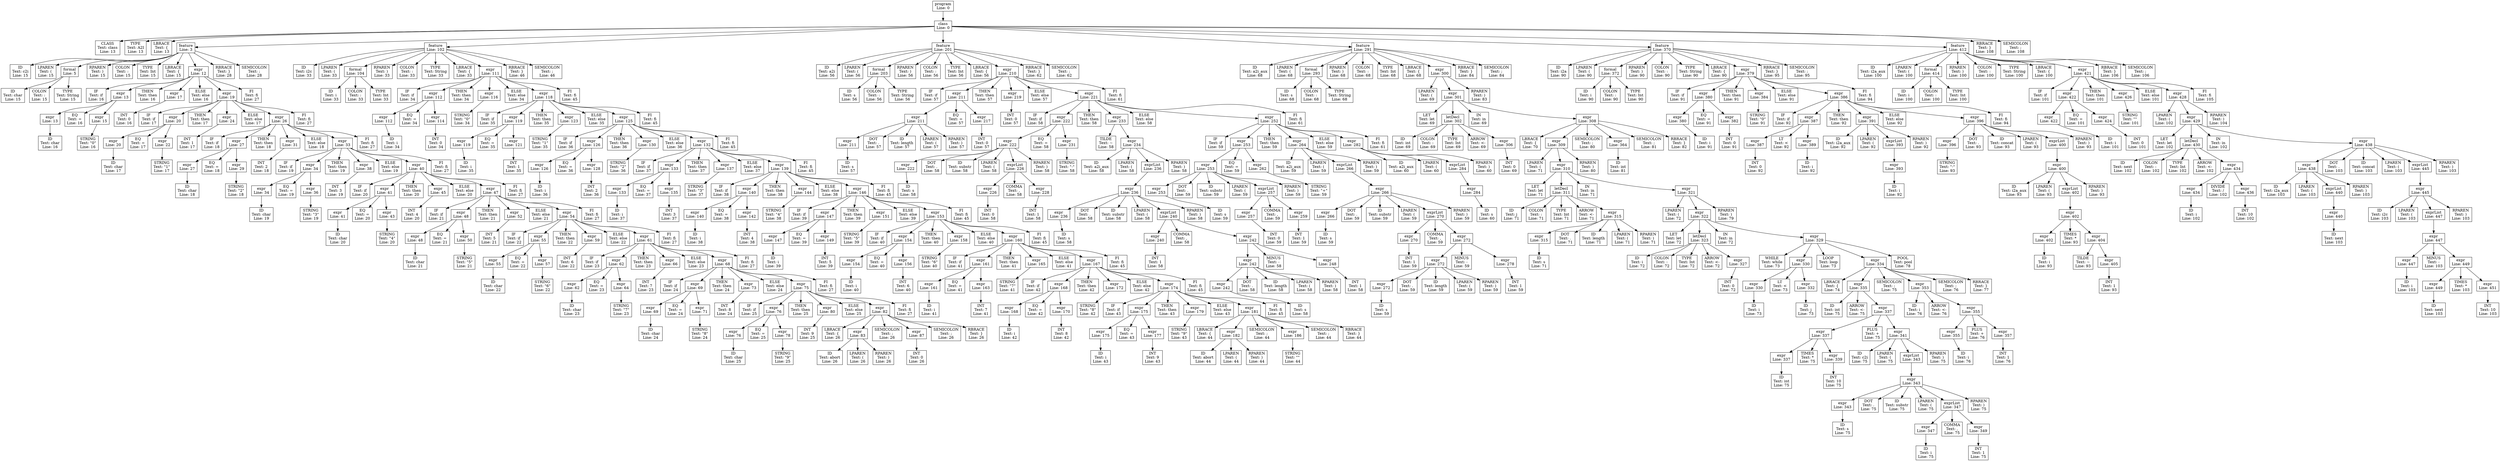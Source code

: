 digraph ParseTree {
    node [shape=box];
    0 [label="program\nLine: 0"];
    1 [label="class\nLine: 0"];
    2 [label="CLASS\nText: class\nLine: 13"];
    1 -> 2;
    3 [label="TYPE\nText: A2I\nLine: 13"];
    1 -> 3;
    4 [label="LBRACE\nText: {\nLine: 13"];
    1 -> 4;
    5 [label="feature\nLine: 3"];
    6 [label="ID\nText: c2i\nLine: 15"];
    5 -> 6;
    7 [label="LPAREN\nText: (\nLine: 15"];
    5 -> 7;
    8 [label="formal\nLine: 5"];
    9 [label="ID\nText: char\nLine: 15"];
    8 -> 9;
    10 [label="COLON\nText: :\nLine: 15"];
    8 -> 10;
    11 [label="TYPE\nText: String\nLine: 15"];
    8 -> 11;
    5 -> 8;
    12 [label="RPAREN\nText: )\nLine: 15"];
    5 -> 12;
    13 [label="COLON\nText: :\nLine: 15"];
    5 -> 13;
    14 [label="TYPE\nText: Int\nLine: 15"];
    5 -> 14;
    15 [label="LBRACE\nText: {\nLine: 15"];
    5 -> 15;
    16 [label="expr\nLine: 12"];
    17 [label="IF\nText: if\nLine: 16"];
    16 -> 17;
    18 [label="expr\nLine: 13"];
    19 [label="expr\nLine: 13"];
    20 [label="ID\nText: char\nLine: 16"];
    19 -> 20;
    18 -> 19;
    21 [label="EQ\nText: =\nLine: 16"];
    18 -> 21;
    22 [label="expr\nLine: 15"];
    23 [label="STRING\nText: \"0\"\nLine: 16"];
    22 -> 23;
    18 -> 22;
    16 -> 18;
    24 [label="THEN\nText: then\nLine: 16"];
    16 -> 24;
    25 [label="expr\nLine: 17"];
    26 [label="INT\nText: 0\nLine: 16"];
    25 -> 26;
    16 -> 25;
    27 [label="ELSE\nText: else\nLine: 16"];
    16 -> 27;
    28 [label="expr\nLine: 19"];
    29 [label="IF\nText: if\nLine: 17"];
    28 -> 29;
    30 [label="expr\nLine: 20"];
    31 [label="expr\nLine: 20"];
    32 [label="ID\nText: char\nLine: 17"];
    31 -> 32;
    30 -> 31;
    33 [label="EQ\nText: =\nLine: 17"];
    30 -> 33;
    34 [label="expr\nLine: 22"];
    35 [label="STRING\nText: \"1\"\nLine: 17"];
    34 -> 35;
    30 -> 34;
    28 -> 30;
    36 [label="THEN\nText: then\nLine: 17"];
    28 -> 36;
    37 [label="expr\nLine: 24"];
    38 [label="INT\nText: 1\nLine: 17"];
    37 -> 38;
    28 -> 37;
    39 [label="ELSE\nText: else\nLine: 17"];
    28 -> 39;
    40 [label="expr\nLine: 26"];
    41 [label="IF\nText: if\nLine: 18"];
    40 -> 41;
    42 [label="expr\nLine: 27"];
    43 [label="expr\nLine: 27"];
    44 [label="ID\nText: char\nLine: 18"];
    43 -> 44;
    42 -> 43;
    45 [label="EQ\nText: =\nLine: 18"];
    42 -> 45;
    46 [label="expr\nLine: 29"];
    47 [label="STRING\nText: \"2\"\nLine: 18"];
    46 -> 47;
    42 -> 46;
    40 -> 42;
    48 [label="THEN\nText: then\nLine: 18"];
    40 -> 48;
    49 [label="expr\nLine: 31"];
    50 [label="INT\nText: 2\nLine: 18"];
    49 -> 50;
    40 -> 49;
    51 [label="ELSE\nText: else\nLine: 18"];
    40 -> 51;
    52 [label="expr\nLine: 33"];
    53 [label="IF\nText: if\nLine: 19"];
    52 -> 53;
    54 [label="expr\nLine: 34"];
    55 [label="expr\nLine: 34"];
    56 [label="ID\nText: char\nLine: 19"];
    55 -> 56;
    54 -> 55;
    57 [label="EQ\nText: =\nLine: 19"];
    54 -> 57;
    58 [label="expr\nLine: 36"];
    59 [label="STRING\nText: \"3\"\nLine: 19"];
    58 -> 59;
    54 -> 58;
    52 -> 54;
    60 [label="THEN\nText: then\nLine: 19"];
    52 -> 60;
    61 [label="expr\nLine: 38"];
    62 [label="INT\nText: 3\nLine: 19"];
    61 -> 62;
    52 -> 61;
    63 [label="ELSE\nText: else\nLine: 19"];
    52 -> 63;
    64 [label="expr\nLine: 40"];
    65 [label="IF\nText: if\nLine: 20"];
    64 -> 65;
    66 [label="expr\nLine: 41"];
    67 [label="expr\nLine: 41"];
    68 [label="ID\nText: char\nLine: 20"];
    67 -> 68;
    66 -> 67;
    69 [label="EQ\nText: =\nLine: 20"];
    66 -> 69;
    70 [label="expr\nLine: 43"];
    71 [label="STRING\nText: \"4\"\nLine: 20"];
    70 -> 71;
    66 -> 70;
    64 -> 66;
    72 [label="THEN\nText: then\nLine: 20"];
    64 -> 72;
    73 [label="expr\nLine: 45"];
    74 [label="INT\nText: 4\nLine: 20"];
    73 -> 74;
    64 -> 73;
    75 [label="ELSE\nText: else\nLine: 20"];
    64 -> 75;
    76 [label="expr\nLine: 47"];
    77 [label="IF\nText: if\nLine: 21"];
    76 -> 77;
    78 [label="expr\nLine: 48"];
    79 [label="expr\nLine: 48"];
    80 [label="ID\nText: char\nLine: 21"];
    79 -> 80;
    78 -> 79;
    81 [label="EQ\nText: =\nLine: 21"];
    78 -> 81;
    82 [label="expr\nLine: 50"];
    83 [label="STRING\nText: \"5\"\nLine: 21"];
    82 -> 83;
    78 -> 82;
    76 -> 78;
    84 [label="THEN\nText: then\nLine: 21"];
    76 -> 84;
    85 [label="expr\nLine: 52"];
    86 [label="INT\nText: 5\nLine: 21"];
    85 -> 86;
    76 -> 85;
    87 [label="ELSE\nText: else\nLine: 21"];
    76 -> 87;
    88 [label="expr\nLine: 54"];
    89 [label="IF\nText: if\nLine: 22"];
    88 -> 89;
    90 [label="expr\nLine: 55"];
    91 [label="expr\nLine: 55"];
    92 [label="ID\nText: char\nLine: 22"];
    91 -> 92;
    90 -> 91;
    93 [label="EQ\nText: =\nLine: 22"];
    90 -> 93;
    94 [label="expr\nLine: 57"];
    95 [label="STRING\nText: \"6\"\nLine: 22"];
    94 -> 95;
    90 -> 94;
    88 -> 90;
    96 [label="THEN\nText: then\nLine: 22"];
    88 -> 96;
    97 [label="expr\nLine: 59"];
    98 [label="INT\nText: 6\nLine: 22"];
    97 -> 98;
    88 -> 97;
    99 [label="ELSE\nText: else\nLine: 22"];
    88 -> 99;
    100 [label="expr\nLine: 61"];
    101 [label="IF\nText: if\nLine: 23"];
    100 -> 101;
    102 [label="expr\nLine: 62"];
    103 [label="expr\nLine: 62"];
    104 [label="ID\nText: char\nLine: 23"];
    103 -> 104;
    102 -> 103;
    105 [label="EQ\nText: =\nLine: 23"];
    102 -> 105;
    106 [label="expr\nLine: 64"];
    107 [label="STRING\nText: \"7\"\nLine: 23"];
    106 -> 107;
    102 -> 106;
    100 -> 102;
    108 [label="THEN\nText: then\nLine: 23"];
    100 -> 108;
    109 [label="expr\nLine: 66"];
    110 [label="INT\nText: 7\nLine: 23"];
    109 -> 110;
    100 -> 109;
    111 [label="ELSE\nText: else\nLine: 23"];
    100 -> 111;
    112 [label="expr\nLine: 68"];
    113 [label="IF\nText: if\nLine: 24"];
    112 -> 113;
    114 [label="expr\nLine: 69"];
    115 [label="expr\nLine: 69"];
    116 [label="ID\nText: char\nLine: 24"];
    115 -> 116;
    114 -> 115;
    117 [label="EQ\nText: =\nLine: 24"];
    114 -> 117;
    118 [label="expr\nLine: 71"];
    119 [label="STRING\nText: \"8\"\nLine: 24"];
    118 -> 119;
    114 -> 118;
    112 -> 114;
    120 [label="THEN\nText: then\nLine: 24"];
    112 -> 120;
    121 [label="expr\nLine: 73"];
    122 [label="INT\nText: 8\nLine: 24"];
    121 -> 122;
    112 -> 121;
    123 [label="ELSE\nText: else\nLine: 24"];
    112 -> 123;
    124 [label="expr\nLine: 75"];
    125 [label="IF\nText: if\nLine: 25"];
    124 -> 125;
    126 [label="expr\nLine: 76"];
    127 [label="expr\nLine: 76"];
    128 [label="ID\nText: char\nLine: 25"];
    127 -> 128;
    126 -> 127;
    129 [label="EQ\nText: =\nLine: 25"];
    126 -> 129;
    130 [label="expr\nLine: 78"];
    131 [label="STRING\nText: \"9\"\nLine: 25"];
    130 -> 131;
    126 -> 130;
    124 -> 126;
    132 [label="THEN\nText: then\nLine: 25"];
    124 -> 132;
    133 [label="expr\nLine: 80"];
    134 [label="INT\nText: 9\nLine: 25"];
    133 -> 134;
    124 -> 133;
    135 [label="ELSE\nText: else\nLine: 25"];
    124 -> 135;
    136 [label="expr\nLine: 82"];
    137 [label="LBRACE\nText: {\nLine: 26"];
    136 -> 137;
    138 [label="expr\nLine: 83"];
    139 [label="ID\nText: abort\nLine: 26"];
    138 -> 139;
    140 [label="LPAREN\nText: (\nLine: 26"];
    138 -> 140;
    141 [label="RPAREN\nText: )\nLine: 26"];
    138 -> 141;
    136 -> 138;
    142 [label="SEMICOLON\nText: ;\nLine: 26"];
    136 -> 142;
    143 [label="expr\nLine: 87"];
    144 [label="INT\nText: 0\nLine: 26"];
    143 -> 144;
    136 -> 143;
    145 [label="SEMICOLON\nText: ;\nLine: 26"];
    136 -> 145;
    146 [label="RBRACE\nText: }\nLine: 26"];
    136 -> 146;
    124 -> 136;
    147 [label="FI\nText: fi\nLine: 27"];
    124 -> 147;
    112 -> 124;
    148 [label="FI\nText: fi\nLine: 27"];
    112 -> 148;
    100 -> 112;
    149 [label="FI\nText: fi\nLine: 27"];
    100 -> 149;
    88 -> 100;
    150 [label="FI\nText: fi\nLine: 27"];
    88 -> 150;
    76 -> 88;
    151 [label="FI\nText: fi\nLine: 27"];
    76 -> 151;
    64 -> 76;
    152 [label="FI\nText: fi\nLine: 27"];
    64 -> 152;
    52 -> 64;
    153 [label="FI\nText: fi\nLine: 27"];
    52 -> 153;
    40 -> 52;
    154 [label="FI\nText: fi\nLine: 27"];
    40 -> 154;
    28 -> 40;
    155 [label="FI\nText: fi\nLine: 27"];
    28 -> 155;
    16 -> 28;
    156 [label="FI\nText: fi\nLine: 27"];
    16 -> 156;
    5 -> 16;
    157 [label="RBRACE\nText: }\nLine: 28"];
    5 -> 157;
    158 [label="SEMICOLON\nText: ;\nLine: 28"];
    5 -> 158;
    1 -> 5;
    159 [label="feature\nLine: 102"];
    160 [label="ID\nText: i2c\nLine: 33"];
    159 -> 160;
    161 [label="LPAREN\nText: (\nLine: 33"];
    159 -> 161;
    162 [label="formal\nLine: 104"];
    163 [label="ID\nText: i\nLine: 33"];
    162 -> 163;
    164 [label="COLON\nText: :\nLine: 33"];
    162 -> 164;
    165 [label="TYPE\nText: Int\nLine: 33"];
    162 -> 165;
    159 -> 162;
    166 [label="RPAREN\nText: )\nLine: 33"];
    159 -> 166;
    167 [label="COLON\nText: :\nLine: 33"];
    159 -> 167;
    168 [label="TYPE\nText: String\nLine: 33"];
    159 -> 168;
    169 [label="LBRACE\nText: {\nLine: 33"];
    159 -> 169;
    170 [label="expr\nLine: 111"];
    171 [label="IF\nText: if\nLine: 34"];
    170 -> 171;
    172 [label="expr\nLine: 112"];
    173 [label="expr\nLine: 112"];
    174 [label="ID\nText: i\nLine: 34"];
    173 -> 174;
    172 -> 173;
    175 [label="EQ\nText: =\nLine: 34"];
    172 -> 175;
    176 [label="expr\nLine: 114"];
    177 [label="INT\nText: 0\nLine: 34"];
    176 -> 177;
    172 -> 176;
    170 -> 172;
    178 [label="THEN\nText: then\nLine: 34"];
    170 -> 178;
    179 [label="expr\nLine: 116"];
    180 [label="STRING\nText: \"0\"\nLine: 34"];
    179 -> 180;
    170 -> 179;
    181 [label="ELSE\nText: else\nLine: 34"];
    170 -> 181;
    182 [label="expr\nLine: 118"];
    183 [label="IF\nText: if\nLine: 35"];
    182 -> 183;
    184 [label="expr\nLine: 119"];
    185 [label="expr\nLine: 119"];
    186 [label="ID\nText: i\nLine: 35"];
    185 -> 186;
    184 -> 185;
    187 [label="EQ\nText: =\nLine: 35"];
    184 -> 187;
    188 [label="expr\nLine: 121"];
    189 [label="INT\nText: 1\nLine: 35"];
    188 -> 189;
    184 -> 188;
    182 -> 184;
    190 [label="THEN\nText: then\nLine: 35"];
    182 -> 190;
    191 [label="expr\nLine: 123"];
    192 [label="STRING\nText: \"1\"\nLine: 35"];
    191 -> 192;
    182 -> 191;
    193 [label="ELSE\nText: else\nLine: 35"];
    182 -> 193;
    194 [label="expr\nLine: 125"];
    195 [label="IF\nText: if\nLine: 36"];
    194 -> 195;
    196 [label="expr\nLine: 126"];
    197 [label="expr\nLine: 126"];
    198 [label="ID\nText: i\nLine: 36"];
    197 -> 198;
    196 -> 197;
    199 [label="EQ\nText: =\nLine: 36"];
    196 -> 199;
    200 [label="expr\nLine: 128"];
    201 [label="INT\nText: 2\nLine: 36"];
    200 -> 201;
    196 -> 200;
    194 -> 196;
    202 [label="THEN\nText: then\nLine: 36"];
    194 -> 202;
    203 [label="expr\nLine: 130"];
    204 [label="STRING\nText: \"2\"\nLine: 36"];
    203 -> 204;
    194 -> 203;
    205 [label="ELSE\nText: else\nLine: 36"];
    194 -> 205;
    206 [label="expr\nLine: 132"];
    207 [label="IF\nText: if\nLine: 37"];
    206 -> 207;
    208 [label="expr\nLine: 133"];
    209 [label="expr\nLine: 133"];
    210 [label="ID\nText: i\nLine: 37"];
    209 -> 210;
    208 -> 209;
    211 [label="EQ\nText: =\nLine: 37"];
    208 -> 211;
    212 [label="expr\nLine: 135"];
    213 [label="INT\nText: 3\nLine: 37"];
    212 -> 213;
    208 -> 212;
    206 -> 208;
    214 [label="THEN\nText: then\nLine: 37"];
    206 -> 214;
    215 [label="expr\nLine: 137"];
    216 [label="STRING\nText: \"3\"\nLine: 37"];
    215 -> 216;
    206 -> 215;
    217 [label="ELSE\nText: else\nLine: 37"];
    206 -> 217;
    218 [label="expr\nLine: 139"];
    219 [label="IF\nText: if\nLine: 38"];
    218 -> 219;
    220 [label="expr\nLine: 140"];
    221 [label="expr\nLine: 140"];
    222 [label="ID\nText: i\nLine: 38"];
    221 -> 222;
    220 -> 221;
    223 [label="EQ\nText: =\nLine: 38"];
    220 -> 223;
    224 [label="expr\nLine: 142"];
    225 [label="INT\nText: 4\nLine: 38"];
    224 -> 225;
    220 -> 224;
    218 -> 220;
    226 [label="THEN\nText: then\nLine: 38"];
    218 -> 226;
    227 [label="expr\nLine: 144"];
    228 [label="STRING\nText: \"4\"\nLine: 38"];
    227 -> 228;
    218 -> 227;
    229 [label="ELSE\nText: else\nLine: 38"];
    218 -> 229;
    230 [label="expr\nLine: 146"];
    231 [label="IF\nText: if\nLine: 39"];
    230 -> 231;
    232 [label="expr\nLine: 147"];
    233 [label="expr\nLine: 147"];
    234 [label="ID\nText: i\nLine: 39"];
    233 -> 234;
    232 -> 233;
    235 [label="EQ\nText: =\nLine: 39"];
    232 -> 235;
    236 [label="expr\nLine: 149"];
    237 [label="INT\nText: 5\nLine: 39"];
    236 -> 237;
    232 -> 236;
    230 -> 232;
    238 [label="THEN\nText: then\nLine: 39"];
    230 -> 238;
    239 [label="expr\nLine: 151"];
    240 [label="STRING\nText: \"5\"\nLine: 39"];
    239 -> 240;
    230 -> 239;
    241 [label="ELSE\nText: else\nLine: 39"];
    230 -> 241;
    242 [label="expr\nLine: 153"];
    243 [label="IF\nText: if\nLine: 40"];
    242 -> 243;
    244 [label="expr\nLine: 154"];
    245 [label="expr\nLine: 154"];
    246 [label="ID\nText: i\nLine: 40"];
    245 -> 246;
    244 -> 245;
    247 [label="EQ\nText: =\nLine: 40"];
    244 -> 247;
    248 [label="expr\nLine: 156"];
    249 [label="INT\nText: 6\nLine: 40"];
    248 -> 249;
    244 -> 248;
    242 -> 244;
    250 [label="THEN\nText: then\nLine: 40"];
    242 -> 250;
    251 [label="expr\nLine: 158"];
    252 [label="STRING\nText: \"6\"\nLine: 40"];
    251 -> 252;
    242 -> 251;
    253 [label="ELSE\nText: else\nLine: 40"];
    242 -> 253;
    254 [label="expr\nLine: 160"];
    255 [label="IF\nText: if\nLine: 41"];
    254 -> 255;
    256 [label="expr\nLine: 161"];
    257 [label="expr\nLine: 161"];
    258 [label="ID\nText: i\nLine: 41"];
    257 -> 258;
    256 -> 257;
    259 [label="EQ\nText: =\nLine: 41"];
    256 -> 259;
    260 [label="expr\nLine: 163"];
    261 [label="INT\nText: 7\nLine: 41"];
    260 -> 261;
    256 -> 260;
    254 -> 256;
    262 [label="THEN\nText: then\nLine: 41"];
    254 -> 262;
    263 [label="expr\nLine: 165"];
    264 [label="STRING\nText: \"7\"\nLine: 41"];
    263 -> 264;
    254 -> 263;
    265 [label="ELSE\nText: else\nLine: 41"];
    254 -> 265;
    266 [label="expr\nLine: 167"];
    267 [label="IF\nText: if\nLine: 42"];
    266 -> 267;
    268 [label="expr\nLine: 168"];
    269 [label="expr\nLine: 168"];
    270 [label="ID\nText: i\nLine: 42"];
    269 -> 270;
    268 -> 269;
    271 [label="EQ\nText: =\nLine: 42"];
    268 -> 271;
    272 [label="expr\nLine: 170"];
    273 [label="INT\nText: 8\nLine: 42"];
    272 -> 273;
    268 -> 272;
    266 -> 268;
    274 [label="THEN\nText: then\nLine: 42"];
    266 -> 274;
    275 [label="expr\nLine: 172"];
    276 [label="STRING\nText: \"8\"\nLine: 42"];
    275 -> 276;
    266 -> 275;
    277 [label="ELSE\nText: else\nLine: 42"];
    266 -> 277;
    278 [label="expr\nLine: 174"];
    279 [label="IF\nText: if\nLine: 43"];
    278 -> 279;
    280 [label="expr\nLine: 175"];
    281 [label="expr\nLine: 175"];
    282 [label="ID\nText: i\nLine: 43"];
    281 -> 282;
    280 -> 281;
    283 [label="EQ\nText: =\nLine: 43"];
    280 -> 283;
    284 [label="expr\nLine: 177"];
    285 [label="INT\nText: 9\nLine: 43"];
    284 -> 285;
    280 -> 284;
    278 -> 280;
    286 [label="THEN\nText: then\nLine: 43"];
    278 -> 286;
    287 [label="expr\nLine: 179"];
    288 [label="STRING\nText: \"9\"\nLine: 43"];
    287 -> 288;
    278 -> 287;
    289 [label="ELSE\nText: else\nLine: 43"];
    278 -> 289;
    290 [label="expr\nLine: 181"];
    291 [label="LBRACE\nText: {\nLine: 44"];
    290 -> 291;
    292 [label="expr\nLine: 182"];
    293 [label="ID\nText: abort\nLine: 44"];
    292 -> 293;
    294 [label="LPAREN\nText: (\nLine: 44"];
    292 -> 294;
    295 [label="RPAREN\nText: )\nLine: 44"];
    292 -> 295;
    290 -> 292;
    296 [label="SEMICOLON\nText: ;\nLine: 44"];
    290 -> 296;
    297 [label="expr\nLine: 186"];
    298 [label="STRING\nText: \"\"\nLine: 44"];
    297 -> 298;
    290 -> 297;
    299 [label="SEMICOLON\nText: ;\nLine: 44"];
    290 -> 299;
    300 [label="RBRACE\nText: }\nLine: 44"];
    290 -> 300;
    278 -> 290;
    301 [label="FI\nText: fi\nLine: 45"];
    278 -> 301;
    266 -> 278;
    302 [label="FI\nText: fi\nLine: 45"];
    266 -> 302;
    254 -> 266;
    303 [label="FI\nText: fi\nLine: 45"];
    254 -> 303;
    242 -> 254;
    304 [label="FI\nText: fi\nLine: 45"];
    242 -> 304;
    230 -> 242;
    305 [label="FI\nText: fi\nLine: 45"];
    230 -> 305;
    218 -> 230;
    306 [label="FI\nText: fi\nLine: 45"];
    218 -> 306;
    206 -> 218;
    307 [label="FI\nText: fi\nLine: 45"];
    206 -> 307;
    194 -> 206;
    308 [label="FI\nText: fi\nLine: 45"];
    194 -> 308;
    182 -> 194;
    309 [label="FI\nText: fi\nLine: 45"];
    182 -> 309;
    170 -> 182;
    310 [label="FI\nText: fi\nLine: 45"];
    170 -> 310;
    159 -> 170;
    311 [label="RBRACE\nText: }\nLine: 46"];
    159 -> 311;
    312 [label="SEMICOLON\nText: ;\nLine: 46"];
    159 -> 312;
    1 -> 159;
    313 [label="feature\nLine: 201"];
    314 [label="ID\nText: a2i\nLine: 56"];
    313 -> 314;
    315 [label="LPAREN\nText: (\nLine: 56"];
    313 -> 315;
    316 [label="formal\nLine: 203"];
    317 [label="ID\nText: s\nLine: 56"];
    316 -> 317;
    318 [label="COLON\nText: :\nLine: 56"];
    316 -> 318;
    319 [label="TYPE\nText: String\nLine: 56"];
    316 -> 319;
    313 -> 316;
    320 [label="RPAREN\nText: )\nLine: 56"];
    313 -> 320;
    321 [label="COLON\nText: :\nLine: 56"];
    313 -> 321;
    322 [label="TYPE\nText: Int\nLine: 56"];
    313 -> 322;
    323 [label="LBRACE\nText: {\nLine: 56"];
    313 -> 323;
    324 [label="expr\nLine: 210"];
    325 [label="IF\nText: if\nLine: 57"];
    324 -> 325;
    326 [label="expr\nLine: 211"];
    327 [label="expr\nLine: 211"];
    328 [label="expr\nLine: 211"];
    329 [label="ID\nText: s\nLine: 57"];
    328 -> 329;
    327 -> 328;
    330 [label="DOT\nText: .\nLine: 57"];
    327 -> 330;
    331 [label="ID\nText: length\nLine: 57"];
    327 -> 331;
    332 [label="LPAREN\nText: (\nLine: 57"];
    327 -> 332;
    333 [label="RPAREN\nText: )\nLine: 57"];
    327 -> 333;
    326 -> 327;
    334 [label="EQ\nText: =\nLine: 57"];
    326 -> 334;
    335 [label="expr\nLine: 217"];
    336 [label="INT\nText: 0\nLine: 57"];
    335 -> 336;
    326 -> 335;
    324 -> 326;
    337 [label="THEN\nText: then\nLine: 57"];
    324 -> 337;
    338 [label="expr\nLine: 219"];
    339 [label="INT\nText: 0\nLine: 57"];
    338 -> 339;
    324 -> 338;
    340 [label="ELSE\nText: else\nLine: 57"];
    324 -> 340;
    341 [label="expr\nLine: 221"];
    342 [label="IF\nText: if\nLine: 58"];
    341 -> 342;
    343 [label="expr\nLine: 222"];
    344 [label="expr\nLine: 222"];
    345 [label="expr\nLine: 222"];
    346 [label="ID\nText: s\nLine: 58"];
    345 -> 346;
    344 -> 345;
    347 [label="DOT\nText: .\nLine: 58"];
    344 -> 347;
    348 [label="ID\nText: substr\nLine: 58"];
    344 -> 348;
    349 [label="LPAREN\nText: (\nLine: 58"];
    344 -> 349;
    350 [label="exprList\nLine: 226"];
    351 [label="expr\nLine: 226"];
    352 [label="INT\nText: 0\nLine: 58"];
    351 -> 352;
    350 -> 351;
    353 [label="COMMA\nText: ,\nLine: 58"];
    350 -> 353;
    354 [label="expr\nLine: 228"];
    355 [label="INT\nText: 1\nLine: 58"];
    354 -> 355;
    350 -> 354;
    344 -> 350;
    356 [label="RPAREN\nText: )\nLine: 58"];
    344 -> 356;
    343 -> 344;
    357 [label="EQ\nText: =\nLine: 58"];
    343 -> 357;
    358 [label="expr\nLine: 231"];
    359 [label="STRING\nText: \"-\"\nLine: 58"];
    358 -> 359;
    343 -> 358;
    341 -> 343;
    360 [label="THEN\nText: then\nLine: 58"];
    341 -> 360;
    361 [label="expr\nLine: 233"];
    362 [label="TILDE\nText: ~\nLine: 58"];
    361 -> 362;
    363 [label="expr\nLine: 234"];
    364 [label="ID\nText: a2i_aux\nLine: 58"];
    363 -> 364;
    365 [label="LPAREN\nText: (\nLine: 58"];
    363 -> 365;
    366 [label="exprList\nLine: 236"];
    367 [label="expr\nLine: 236"];
    368 [label="expr\nLine: 236"];
    369 [label="ID\nText: s\nLine: 58"];
    368 -> 369;
    367 -> 368;
    370 [label="DOT\nText: .\nLine: 58"];
    367 -> 370;
    371 [label="ID\nText: substr\nLine: 58"];
    367 -> 371;
    372 [label="LPAREN\nText: (\nLine: 58"];
    367 -> 372;
    373 [label="exprList\nLine: 240"];
    374 [label="expr\nLine: 240"];
    375 [label="INT\nText: 1\nLine: 58"];
    374 -> 375;
    373 -> 374;
    376 [label="COMMA\nText: ,\nLine: 58"];
    373 -> 376;
    377 [label="expr\nLine: 242"];
    378 [label="expr\nLine: 242"];
    379 [label="expr\nLine: 242"];
    380 [label="ID\nText: s\nLine: 58"];
    379 -> 380;
    378 -> 379;
    381 [label="DOT\nText: .\nLine: 58"];
    378 -> 381;
    382 [label="ID\nText: length\nLine: 58"];
    378 -> 382;
    383 [label="LPAREN\nText: (\nLine: 58"];
    378 -> 383;
    384 [label="RPAREN\nText: )\nLine: 58"];
    378 -> 384;
    377 -> 378;
    385 [label="MINUS\nText: -\nLine: 58"];
    377 -> 385;
    386 [label="expr\nLine: 248"];
    387 [label="INT\nText: 1\nLine: 58"];
    386 -> 387;
    377 -> 386;
    373 -> 377;
    367 -> 373;
    388 [label="RPAREN\nText: )\nLine: 58"];
    367 -> 388;
    366 -> 367;
    363 -> 366;
    389 [label="RPAREN\nText: )\nLine: 58"];
    363 -> 389;
    361 -> 363;
    341 -> 361;
    390 [label="ELSE\nText: else\nLine: 58"];
    341 -> 390;
    391 [label="expr\nLine: 252"];
    392 [label="IF\nText: if\nLine: 59"];
    391 -> 392;
    393 [label="expr\nLine: 253"];
    394 [label="expr\nLine: 253"];
    395 [label="expr\nLine: 253"];
    396 [label="ID\nText: s\nLine: 59"];
    395 -> 396;
    394 -> 395;
    397 [label="DOT\nText: .\nLine: 59"];
    394 -> 397;
    398 [label="ID\nText: substr\nLine: 59"];
    394 -> 398;
    399 [label="LPAREN\nText: (\nLine: 59"];
    394 -> 399;
    400 [label="exprList\nLine: 257"];
    401 [label="expr\nLine: 257"];
    402 [label="INT\nText: 0\nLine: 59"];
    401 -> 402;
    400 -> 401;
    403 [label="COMMA\nText: ,\nLine: 59"];
    400 -> 403;
    404 [label="expr\nLine: 259"];
    405 [label="INT\nText: 1\nLine: 59"];
    404 -> 405;
    400 -> 404;
    394 -> 400;
    406 [label="RPAREN\nText: )\nLine: 59"];
    394 -> 406;
    393 -> 394;
    407 [label="EQ\nText: =\nLine: 59"];
    393 -> 407;
    408 [label="expr\nLine: 262"];
    409 [label="STRING\nText: \"+\"\nLine: 59"];
    408 -> 409;
    393 -> 408;
    391 -> 393;
    410 [label="THEN\nText: then\nLine: 59"];
    391 -> 410;
    411 [label="expr\nLine: 264"];
    412 [label="ID\nText: a2i_aux\nLine: 59"];
    411 -> 412;
    413 [label="LPAREN\nText: (\nLine: 59"];
    411 -> 413;
    414 [label="exprList\nLine: 266"];
    415 [label="expr\nLine: 266"];
    416 [label="expr\nLine: 266"];
    417 [label="ID\nText: s\nLine: 59"];
    416 -> 417;
    415 -> 416;
    418 [label="DOT\nText: .\nLine: 59"];
    415 -> 418;
    419 [label="ID\nText: substr\nLine: 59"];
    415 -> 419;
    420 [label="LPAREN\nText: (\nLine: 59"];
    415 -> 420;
    421 [label="exprList\nLine: 270"];
    422 [label="expr\nLine: 270"];
    423 [label="INT\nText: 1\nLine: 59"];
    422 -> 423;
    421 -> 422;
    424 [label="COMMA\nText: ,\nLine: 59"];
    421 -> 424;
    425 [label="expr\nLine: 272"];
    426 [label="expr\nLine: 272"];
    427 [label="expr\nLine: 272"];
    428 [label="ID\nText: s\nLine: 59"];
    427 -> 428;
    426 -> 427;
    429 [label="DOT\nText: .\nLine: 59"];
    426 -> 429;
    430 [label="ID\nText: length\nLine: 59"];
    426 -> 430;
    431 [label="LPAREN\nText: (\nLine: 59"];
    426 -> 431;
    432 [label="RPAREN\nText: )\nLine: 59"];
    426 -> 432;
    425 -> 426;
    433 [label="MINUS\nText: -\nLine: 59"];
    425 -> 433;
    434 [label="expr\nLine: 278"];
    435 [label="INT\nText: 1\nLine: 59"];
    434 -> 435;
    425 -> 434;
    421 -> 425;
    415 -> 421;
    436 [label="RPAREN\nText: )\nLine: 59"];
    415 -> 436;
    414 -> 415;
    411 -> 414;
    437 [label="RPAREN\nText: )\nLine: 59"];
    411 -> 437;
    391 -> 411;
    438 [label="ELSE\nText: else\nLine: 59"];
    391 -> 438;
    439 [label="expr\nLine: 282"];
    440 [label="ID\nText: a2i_aux\nLine: 60"];
    439 -> 440;
    441 [label="LPAREN\nText: (\nLine: 60"];
    439 -> 441;
    442 [label="exprList\nLine: 284"];
    443 [label="expr\nLine: 284"];
    444 [label="ID\nText: s\nLine: 60"];
    443 -> 444;
    442 -> 443;
    439 -> 442;
    445 [label="RPAREN\nText: )\nLine: 60"];
    439 -> 445;
    391 -> 439;
    446 [label="FI\nText: fi\nLine: 61"];
    391 -> 446;
    341 -> 391;
    447 [label="FI\nText: fi\nLine: 61"];
    341 -> 447;
    324 -> 341;
    448 [label="FI\nText: fi\nLine: 61"];
    324 -> 448;
    313 -> 324;
    449 [label="RBRACE\nText: }\nLine: 62"];
    313 -> 449;
    450 [label="SEMICOLON\nText: ;\nLine: 62"];
    313 -> 450;
    1 -> 313;
    451 [label="feature\nLine: 291"];
    452 [label="ID\nText: a2i_aux\nLine: 68"];
    451 -> 452;
    453 [label="LPAREN\nText: (\nLine: 68"];
    451 -> 453;
    454 [label="formal\nLine: 293"];
    455 [label="ID\nText: s\nLine: 68"];
    454 -> 455;
    456 [label="COLON\nText: :\nLine: 68"];
    454 -> 456;
    457 [label="TYPE\nText: String\nLine: 68"];
    454 -> 457;
    451 -> 454;
    458 [label="RPAREN\nText: )\nLine: 68"];
    451 -> 458;
    459 [label="COLON\nText: :\nLine: 68"];
    451 -> 459;
    460 [label="TYPE\nText: Int\nLine: 68"];
    451 -> 460;
    461 [label="LBRACE\nText: {\nLine: 68"];
    451 -> 461;
    462 [label="expr\nLine: 300"];
    463 [label="LPAREN\nText: (\nLine: 69"];
    462 -> 463;
    464 [label="expr\nLine: 301"];
    465 [label="LET\nText: let\nLine: 69"];
    464 -> 465;
    466 [label="letDecl\nLine: 302"];
    467 [label="ID\nText: int\nLine: 69"];
    466 -> 467;
    468 [label="COLON\nText: :\nLine: 69"];
    466 -> 468;
    469 [label="TYPE\nText: Int\nLine: 69"];
    466 -> 469;
    470 [label="ARROW\nText: <-\nLine: 69"];
    466 -> 470;
    471 [label="expr\nLine: 306"];
    472 [label="INT\nText: 0\nLine: 69"];
    471 -> 472;
    466 -> 471;
    464 -> 466;
    473 [label="IN\nText: in\nLine: 69"];
    464 -> 473;
    474 [label="expr\nLine: 308"];
    475 [label="LBRACE\nText: {\nLine: 70"];
    474 -> 475;
    476 [label="expr\nLine: 309"];
    477 [label="LPAREN\nText: (\nLine: 71"];
    476 -> 477;
    478 [label="expr\nLine: 310"];
    479 [label="LET\nText: let\nLine: 71"];
    478 -> 479;
    480 [label="letDecl\nLine: 311"];
    481 [label="ID\nText: j\nLine: 71"];
    480 -> 481;
    482 [label="COLON\nText: :\nLine: 71"];
    480 -> 482;
    483 [label="TYPE\nText: Int\nLine: 71"];
    480 -> 483;
    484 [label="ARROW\nText: <-\nLine: 71"];
    480 -> 484;
    485 [label="expr\nLine: 315"];
    486 [label="expr\nLine: 315"];
    487 [label="ID\nText: s\nLine: 71"];
    486 -> 487;
    485 -> 486;
    488 [label="DOT\nText: .\nLine: 71"];
    485 -> 488;
    489 [label="ID\nText: length\nLine: 71"];
    485 -> 489;
    490 [label="LPAREN\nText: (\nLine: 71"];
    485 -> 490;
    491 [label="RPAREN\nText: )\nLine: 71"];
    485 -> 491;
    480 -> 485;
    478 -> 480;
    492 [label="IN\nText: in\nLine: 71"];
    478 -> 492;
    493 [label="expr\nLine: 321"];
    494 [label="LPAREN\nText: (\nLine: 72"];
    493 -> 494;
    495 [label="expr\nLine: 322"];
    496 [label="LET\nText: let\nLine: 72"];
    495 -> 496;
    497 [label="letDecl\nLine: 323"];
    498 [label="ID\nText: i\nLine: 72"];
    497 -> 498;
    499 [label="COLON\nText: :\nLine: 72"];
    497 -> 499;
    500 [label="TYPE\nText: Int\nLine: 72"];
    497 -> 500;
    501 [label="ARROW\nText: <-\nLine: 72"];
    497 -> 501;
    502 [label="expr\nLine: 327"];
    503 [label="INT\nText: 0\nLine: 72"];
    502 -> 503;
    497 -> 502;
    495 -> 497;
    504 [label="IN\nText: in\nLine: 72"];
    495 -> 504;
    505 [label="expr\nLine: 329"];
    506 [label="WHILE\nText: while\nLine: 73"];
    505 -> 506;
    507 [label="expr\nLine: 330"];
    508 [label="expr\nLine: 330"];
    509 [label="ID\nText: i\nLine: 73"];
    508 -> 509;
    507 -> 508;
    510 [label="LT\nText: <\nLine: 73"];
    507 -> 510;
    511 [label="expr\nLine: 332"];
    512 [label="ID\nText: j\nLine: 73"];
    511 -> 512;
    507 -> 511;
    505 -> 507;
    513 [label="LOOP\nText: loop\nLine: 73"];
    505 -> 513;
    514 [label="expr\nLine: 334"];
    515 [label="LBRACE\nText: {\nLine: 74"];
    514 -> 515;
    516 [label="expr\nLine: 335"];
    517 [label="ID\nText: int\nLine: 75"];
    516 -> 517;
    518 [label="ARROW\nText: <-\nLine: 75"];
    516 -> 518;
    519 [label="expr\nLine: 337"];
    520 [label="expr\nLine: 337"];
    521 [label="expr\nLine: 337"];
    522 [label="ID\nText: int\nLine: 75"];
    521 -> 522;
    520 -> 521;
    523 [label="TIMES\nText: *\nLine: 75"];
    520 -> 523;
    524 [label="expr\nLine: 339"];
    525 [label="INT\nText: 10\nLine: 75"];
    524 -> 525;
    520 -> 524;
    519 -> 520;
    526 [label="PLUS\nText: +\nLine: 75"];
    519 -> 526;
    527 [label="expr\nLine: 341"];
    528 [label="ID\nText: c2i\nLine: 75"];
    527 -> 528;
    529 [label="LPAREN\nText: (\nLine: 75"];
    527 -> 529;
    530 [label="exprList\nLine: 343"];
    531 [label="expr\nLine: 343"];
    532 [label="expr\nLine: 343"];
    533 [label="ID\nText: s\nLine: 75"];
    532 -> 533;
    531 -> 532;
    534 [label="DOT\nText: .\nLine: 75"];
    531 -> 534;
    535 [label="ID\nText: substr\nLine: 75"];
    531 -> 535;
    536 [label="LPAREN\nText: (\nLine: 75"];
    531 -> 536;
    537 [label="exprList\nLine: 347"];
    538 [label="expr\nLine: 347"];
    539 [label="ID\nText: i\nLine: 75"];
    538 -> 539;
    537 -> 538;
    540 [label="COMMA\nText: ,\nLine: 75"];
    537 -> 540;
    541 [label="expr\nLine: 349"];
    542 [label="INT\nText: 1\nLine: 75"];
    541 -> 542;
    537 -> 541;
    531 -> 537;
    543 [label="RPAREN\nText: )\nLine: 75"];
    531 -> 543;
    530 -> 531;
    527 -> 530;
    544 [label="RPAREN\nText: )\nLine: 75"];
    527 -> 544;
    519 -> 527;
    516 -> 519;
    514 -> 516;
    545 [label="SEMICOLON\nText: ;\nLine: 75"];
    514 -> 545;
    546 [label="expr\nLine: 353"];
    547 [label="ID\nText: i\nLine: 76"];
    546 -> 547;
    548 [label="ARROW\nText: <-\nLine: 76"];
    546 -> 548;
    549 [label="expr\nLine: 355"];
    550 [label="expr\nLine: 355"];
    551 [label="ID\nText: i\nLine: 76"];
    550 -> 551;
    549 -> 550;
    552 [label="PLUS\nText: +\nLine: 76"];
    549 -> 552;
    553 [label="expr\nLine: 357"];
    554 [label="INT\nText: 1\nLine: 76"];
    553 -> 554;
    549 -> 553;
    546 -> 549;
    514 -> 546;
    555 [label="SEMICOLON\nText: ;\nLine: 76"];
    514 -> 555;
    556 [label="RBRACE\nText: }\nLine: 77"];
    514 -> 556;
    505 -> 514;
    557 [label="POOL\nText: pool\nLine: 78"];
    505 -> 557;
    495 -> 505;
    493 -> 495;
    558 [label="RPAREN\nText: )\nLine: 79"];
    493 -> 558;
    478 -> 493;
    476 -> 478;
    559 [label="RPAREN\nText: )\nLine: 80"];
    476 -> 559;
    474 -> 476;
    560 [label="SEMICOLON\nText: ;\nLine: 80"];
    474 -> 560;
    561 [label="expr\nLine: 364"];
    562 [label="ID\nText: int\nLine: 81"];
    561 -> 562;
    474 -> 561;
    563 [label="SEMICOLON\nText: ;\nLine: 81"];
    474 -> 563;
    564 [label="RBRACE\nText: }\nLine: 82"];
    474 -> 564;
    464 -> 474;
    462 -> 464;
    565 [label="RPAREN\nText: )\nLine: 83"];
    462 -> 565;
    451 -> 462;
    566 [label="RBRACE\nText: }\nLine: 84"];
    451 -> 566;
    567 [label="SEMICOLON\nText: ;\nLine: 84"];
    451 -> 567;
    1 -> 451;
    568 [label="feature\nLine: 370"];
    569 [label="ID\nText: i2a\nLine: 90"];
    568 -> 569;
    570 [label="LPAREN\nText: (\nLine: 90"];
    568 -> 570;
    571 [label="formal\nLine: 372"];
    572 [label="ID\nText: i\nLine: 90"];
    571 -> 572;
    573 [label="COLON\nText: :\nLine: 90"];
    571 -> 573;
    574 [label="TYPE\nText: Int\nLine: 90"];
    571 -> 574;
    568 -> 571;
    575 [label="RPAREN\nText: )\nLine: 90"];
    568 -> 575;
    576 [label="COLON\nText: :\nLine: 90"];
    568 -> 576;
    577 [label="TYPE\nText: String\nLine: 90"];
    568 -> 577;
    578 [label="LBRACE\nText: {\nLine: 90"];
    568 -> 578;
    579 [label="expr\nLine: 379"];
    580 [label="IF\nText: if\nLine: 91"];
    579 -> 580;
    581 [label="expr\nLine: 380"];
    582 [label="expr\nLine: 380"];
    583 [label="ID\nText: i\nLine: 91"];
    582 -> 583;
    581 -> 582;
    584 [label="EQ\nText: =\nLine: 91"];
    581 -> 584;
    585 [label="expr\nLine: 382"];
    586 [label="INT\nText: 0\nLine: 91"];
    585 -> 586;
    581 -> 585;
    579 -> 581;
    587 [label="THEN\nText: then\nLine: 91"];
    579 -> 587;
    588 [label="expr\nLine: 384"];
    589 [label="STRING\nText: \"0\"\nLine: 91"];
    588 -> 589;
    579 -> 588;
    590 [label="ELSE\nText: else\nLine: 91"];
    579 -> 590;
    591 [label="expr\nLine: 386"];
    592 [label="IF\nText: if\nLine: 92"];
    591 -> 592;
    593 [label="expr\nLine: 387"];
    594 [label="expr\nLine: 387"];
    595 [label="INT\nText: 0\nLine: 92"];
    594 -> 595;
    593 -> 594;
    596 [label="LT\nText: <\nLine: 92"];
    593 -> 596;
    597 [label="expr\nLine: 389"];
    598 [label="ID\nText: i\nLine: 92"];
    597 -> 598;
    593 -> 597;
    591 -> 593;
    599 [label="THEN\nText: then\nLine: 92"];
    591 -> 599;
    600 [label="expr\nLine: 391"];
    601 [label="ID\nText: i2a_aux\nLine: 92"];
    600 -> 601;
    602 [label="LPAREN\nText: (\nLine: 92"];
    600 -> 602;
    603 [label="exprList\nLine: 393"];
    604 [label="expr\nLine: 393"];
    605 [label="ID\nText: i\nLine: 92"];
    604 -> 605;
    603 -> 604;
    600 -> 603;
    606 [label="RPAREN\nText: )\nLine: 92"];
    600 -> 606;
    591 -> 600;
    607 [label="ELSE\nText: else\nLine: 92"];
    591 -> 607;
    608 [label="expr\nLine: 396"];
    609 [label="expr\nLine: 396"];
    610 [label="STRING\nText: \"-\"\nLine: 93"];
    609 -> 610;
    608 -> 609;
    611 [label="DOT\nText: .\nLine: 93"];
    608 -> 611;
    612 [label="ID\nText: concat\nLine: 93"];
    608 -> 612;
    613 [label="LPAREN\nText: (\nLine: 93"];
    608 -> 613;
    614 [label="exprList\nLine: 400"];
    615 [label="expr\nLine: 400"];
    616 [label="ID\nText: i2a_aux\nLine: 93"];
    615 -> 616;
    617 [label="LPAREN\nText: (\nLine: 93"];
    615 -> 617;
    618 [label="exprList\nLine: 402"];
    619 [label="expr\nLine: 402"];
    620 [label="expr\nLine: 402"];
    621 [label="ID\nText: i\nLine: 93"];
    620 -> 621;
    619 -> 620;
    622 [label="TIMES\nText: *\nLine: 93"];
    619 -> 622;
    623 [label="expr\nLine: 404"];
    624 [label="TILDE\nText: ~\nLine: 93"];
    623 -> 624;
    625 [label="expr\nLine: 405"];
    626 [label="INT\nText: 1\nLine: 93"];
    625 -> 626;
    623 -> 625;
    619 -> 623;
    618 -> 619;
    615 -> 618;
    627 [label="RPAREN\nText: )\nLine: 93"];
    615 -> 627;
    614 -> 615;
    608 -> 614;
    628 [label="RPAREN\nText: )\nLine: 93"];
    608 -> 628;
    591 -> 608;
    629 [label="FI\nText: fi\nLine: 94"];
    591 -> 629;
    579 -> 591;
    630 [label="FI\nText: fi\nLine: 94"];
    579 -> 630;
    568 -> 579;
    631 [label="RBRACE\nText: }\nLine: 95"];
    568 -> 631;
    632 [label="SEMICOLON\nText: ;\nLine: 95"];
    568 -> 632;
    1 -> 568;
    633 [label="feature\nLine: 412"];
    634 [label="ID\nText: i2a_aux\nLine: 100"];
    633 -> 634;
    635 [label="LPAREN\nText: (\nLine: 100"];
    633 -> 635;
    636 [label="formal\nLine: 414"];
    637 [label="ID\nText: i\nLine: 100"];
    636 -> 637;
    638 [label="COLON\nText: :\nLine: 100"];
    636 -> 638;
    639 [label="TYPE\nText: Int\nLine: 100"];
    636 -> 639;
    633 -> 636;
    640 [label="RPAREN\nText: )\nLine: 100"];
    633 -> 640;
    641 [label="COLON\nText: :\nLine: 100"];
    633 -> 641;
    642 [label="TYPE\nText: String\nLine: 100"];
    633 -> 642;
    643 [label="LBRACE\nText: {\nLine: 100"];
    633 -> 643;
    644 [label="expr\nLine: 421"];
    645 [label="IF\nText: if\nLine: 101"];
    644 -> 645;
    646 [label="expr\nLine: 422"];
    647 [label="expr\nLine: 422"];
    648 [label="ID\nText: i\nLine: 101"];
    647 -> 648;
    646 -> 647;
    649 [label="EQ\nText: =\nLine: 101"];
    646 -> 649;
    650 [label="expr\nLine: 424"];
    651 [label="INT\nText: 0\nLine: 101"];
    650 -> 651;
    646 -> 650;
    644 -> 646;
    652 [label="THEN\nText: then\nLine: 101"];
    644 -> 652;
    653 [label="expr\nLine: 426"];
    654 [label="STRING\nText: \"\"\nLine: 101"];
    653 -> 654;
    644 -> 653;
    655 [label="ELSE\nText: else\nLine: 101"];
    644 -> 655;
    656 [label="expr\nLine: 428"];
    657 [label="LPAREN\nText: (\nLine: 102"];
    656 -> 657;
    658 [label="expr\nLine: 429"];
    659 [label="LET\nText: let\nLine: 102"];
    658 -> 659;
    660 [label="letDecl\nLine: 430"];
    661 [label="ID\nText: next\nLine: 102"];
    660 -> 661;
    662 [label="COLON\nText: :\nLine: 102"];
    660 -> 662;
    663 [label="TYPE\nText: Int\nLine: 102"];
    660 -> 663;
    664 [label="ARROW\nText: <-\nLine: 102"];
    660 -> 664;
    665 [label="expr\nLine: 434"];
    666 [label="expr\nLine: 434"];
    667 [label="ID\nText: i\nLine: 102"];
    666 -> 667;
    665 -> 666;
    668 [label="DIVIDE\nText: /\nLine: 102"];
    665 -> 668;
    669 [label="expr\nLine: 436"];
    670 [label="INT\nText: 10\nLine: 102"];
    669 -> 670;
    665 -> 669;
    660 -> 665;
    658 -> 660;
    671 [label="IN\nText: in\nLine: 102"];
    658 -> 671;
    672 [label="expr\nLine: 438"];
    673 [label="expr\nLine: 438"];
    674 [label="ID\nText: i2a_aux\nLine: 103"];
    673 -> 674;
    675 [label="LPAREN\nText: (\nLine: 103"];
    673 -> 675;
    676 [label="exprList\nLine: 440"];
    677 [label="expr\nLine: 440"];
    678 [label="ID\nText: next\nLine: 103"];
    677 -> 678;
    676 -> 677;
    673 -> 676;
    679 [label="RPAREN\nText: )\nLine: 103"];
    673 -> 679;
    672 -> 673;
    680 [label="DOT\nText: .\nLine: 103"];
    672 -> 680;
    681 [label="ID\nText: concat\nLine: 103"];
    672 -> 681;
    682 [label="LPAREN\nText: (\nLine: 103"];
    672 -> 682;
    683 [label="exprList\nLine: 445"];
    684 [label="expr\nLine: 445"];
    685 [label="ID\nText: i2c\nLine: 103"];
    684 -> 685;
    686 [label="LPAREN\nText: (\nLine: 103"];
    684 -> 686;
    687 [label="exprList\nLine: 447"];
    688 [label="expr\nLine: 447"];
    689 [label="expr\nLine: 447"];
    690 [label="ID\nText: i\nLine: 103"];
    689 -> 690;
    688 -> 689;
    691 [label="MINUS\nText: -\nLine: 103"];
    688 -> 691;
    692 [label="expr\nLine: 449"];
    693 [label="expr\nLine: 449"];
    694 [label="ID\nText: next\nLine: 103"];
    693 -> 694;
    692 -> 693;
    695 [label="TIMES\nText: *\nLine: 103"];
    692 -> 695;
    696 [label="expr\nLine: 451"];
    697 [label="INT\nText: 10\nLine: 103"];
    696 -> 697;
    692 -> 696;
    688 -> 692;
    687 -> 688;
    684 -> 687;
    698 [label="RPAREN\nText: )\nLine: 103"];
    684 -> 698;
    683 -> 684;
    672 -> 683;
    699 [label="RPAREN\nText: )\nLine: 103"];
    672 -> 699;
    658 -> 672;
    656 -> 658;
    700 [label="RPAREN\nText: )\nLine: 104"];
    656 -> 700;
    644 -> 656;
    701 [label="FI\nText: fi\nLine: 105"];
    644 -> 701;
    633 -> 644;
    702 [label="RBRACE\nText: }\nLine: 106"];
    633 -> 702;
    703 [label="SEMICOLON\nText: ;\nLine: 106"];
    633 -> 703;
    1 -> 633;
    704 [label="RBRACE\nText: }\nLine: 108"];
    1 -> 704;
    705 [label="SEMICOLON\nText: ;\nLine: 108"];
    1 -> 705;
    0 -> 1;
}

